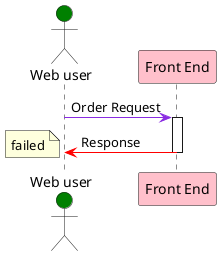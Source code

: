 @@startuml my first image

actor "Web user" as Webuser #Green
participant "Front End" as Frontend #Pink

Webuser -[#BlueViolet]> Frontend ++: Order Request
'activate Frontend
Frontend -[#Red]> Webuser --: Response
'deactivate Frontend
note left : failed


@@enduml